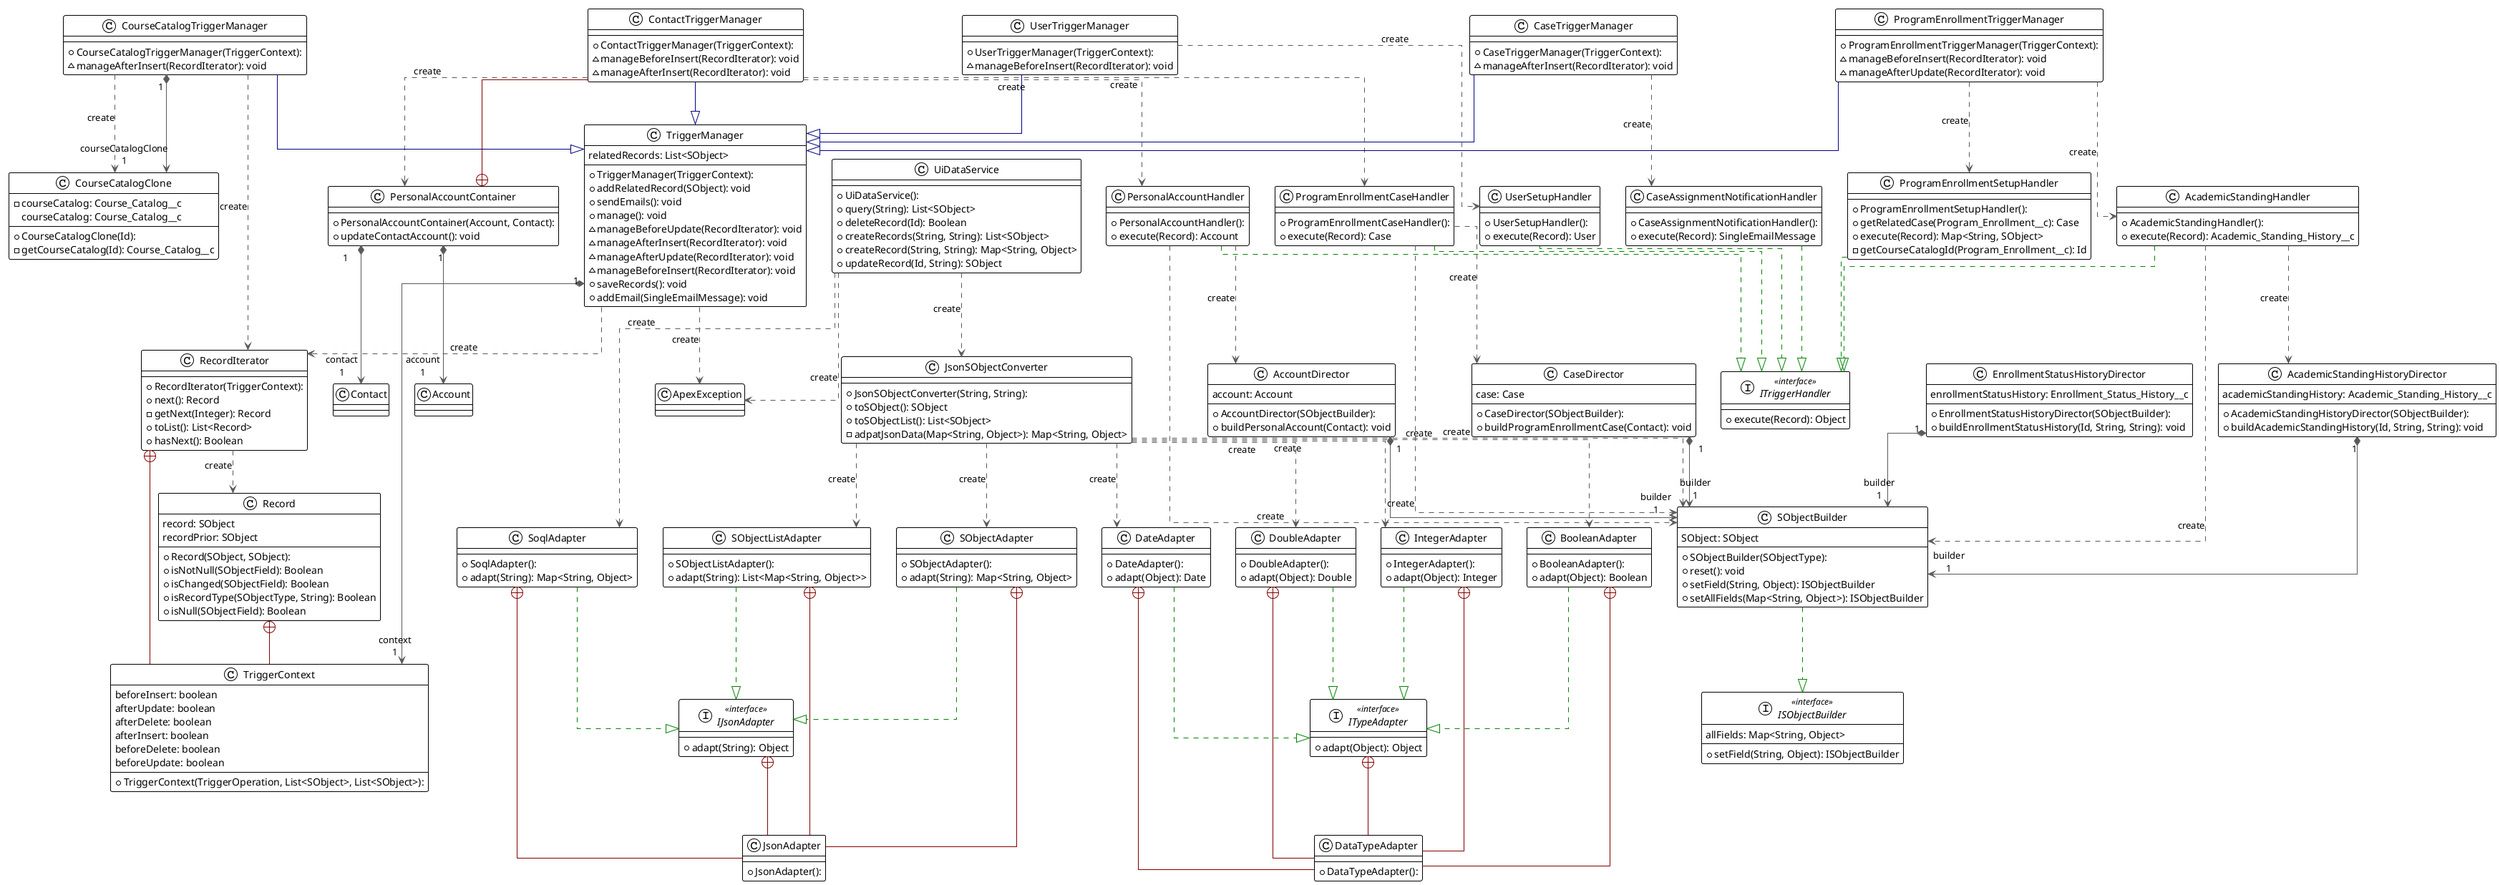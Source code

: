 @startuml apex-class-diagram
!theme plain
top to bottom direction
skinparam linetype ortho

class AcademicStandingHandler {
  + AcademicStandingHandler(): 
  + execute(Record): Academic_Standing_History__c
}

class AcademicStandingHistoryDirector {
  + AcademicStandingHistoryDirector(SObjectBuilder): 
  + buildAcademicStandingHistory(Id, String, String): void
   academicStandingHistory: Academic_Standing_History__c
}

class AccountDirector {
  + AccountDirector(SObjectBuilder): 
  + buildPersonalAccount(Contact): void
   account: Account
}

class BooleanAdapter {
  + BooleanAdapter(): 
  + adapt(Object): Boolean
}

class CaseAssignmentNotificationHandler {
  + CaseAssignmentNotificationHandler(): 
  + execute(Record): SingleEmailMessage
}

class CaseDirector {
  + CaseDirector(SObjectBuilder): 
  + buildProgramEnrollmentCase(Contact): void
   case: Case
}

class CaseTriggerManager {
  + CaseTriggerManager(TriggerContext): 
  ~ manageAfterInsert(RecordIterator): void
}

class ContactTriggerManager {
  + ContactTriggerManager(TriggerContext): 
  ~ manageBeforeInsert(RecordIterator): void
  ~ manageAfterInsert(RecordIterator): void
}

class CourseCatalogClone {
  + CourseCatalogClone(Id): 
  - courseCatalog: Course_Catalog__c
  - getCourseCatalog(Id): Course_Catalog__c
   courseCatalog: Course_Catalog__c
}

class CourseCatalogTriggerManager {
  + CourseCatalogTriggerManager(TriggerContext): 
  ~ manageAfterInsert(RecordIterator): void
}

class DataTypeAdapter {
  + DataTypeAdapter(): 
}

class DateAdapter {
  + DateAdapter(): 
  + adapt(Object): Date
}

class DoubleAdapter {
  + DoubleAdapter(): 
  + adapt(Object): Double
}

class EnrollmentStatusHistoryDirector {
  + EnrollmentStatusHistoryDirector(SObjectBuilder): 
  + buildEnrollmentStatusHistory(Id, String, String): void
   enrollmentStatusHistory: Enrollment_Status_History__c
}

interface IJsonAdapter << interface >> {
  + adapt(String): Object
}

interface ISObjectBuilder << interface >> {
  + setField(String, Object): ISObjectBuilder
   allFields: Map<String, Object>
}

interface ITriggerHandler << interface >> {
  + execute(Record): Object
}

interface ITypeAdapter << interface >> {
  + adapt(Object): Object
}

class IntegerAdapter {
  + IntegerAdapter(): 
  + adapt(Object): Integer
}

class JsonAdapter {
  + JsonAdapter(): 
}

class JsonSObjectConverter {
  + JsonSObjectConverter(String, String): 
  + toSObject(): SObject
  + toSObjectList(): List<SObject>
  - adpatJsonData(Map<String, Object>): Map<String, Object>
}

class PersonalAccountContainer {
  + PersonalAccountContainer(Account, Contact): 
  + updateContactAccount(): void
}

class PersonalAccountHandler {
  + PersonalAccountHandler(): 
  + execute(Record): Account
}

class ProgramEnrollmentCaseHandler {
  + ProgramEnrollmentCaseHandler(): 
  + execute(Record): Case
}

class ProgramEnrollmentSetupHandler {
  + ProgramEnrollmentSetupHandler(): 
  + getRelatedCase(Program_Enrollment__c): Case
  + execute(Record): Map<String, SObject>
  - getCourseCatalogId(Program_Enrollment__c): Id
}

class ProgramEnrollmentTriggerManager {
  + ProgramEnrollmentTriggerManager(TriggerContext): 
  ~ manageBeforeInsert(RecordIterator): void
  ~ manageAfterUpdate(RecordIterator): void
}

class Record {
  + Record(SObject, SObject): 
  + isNotNull(SObjectField): Boolean
  + isChanged(SObjectField): Boolean
  + isRecordType(SObjectType, String): Boolean
  + isNull(SObjectField): Boolean
   record: SObject
   recordPrior: SObject
}

class RecordIterator {
  + RecordIterator(TriggerContext): 
  + next(): Record
  - getNext(Integer): Record
  + toList(): List<Record>
  + hasNext(): Boolean
}

class SObjectAdapter {
  + SObjectAdapter(): 
  + adapt(String): Map<String, Object>
}

class SObjectBuilder {
  + SObjectBuilder(SObjectType): 
  + reset(): void
  + setField(String, Object): ISObjectBuilder
  + setAllFields(Map<String, Object>): ISObjectBuilder
   SObject: SObject
}

class SObjectListAdapter {
  + SObjectListAdapter(): 
  + adapt(String): List<Map<String, Object>>
}

class SoqlAdapter {
  + SoqlAdapter(): 
  + adapt(String): Map<String, Object>
}

class TriggerContext {
  + TriggerContext(TriggerOperation, List<SObject>, List<SObject>): 
   beforeInsert: boolean
   afterUpdate: boolean
   afterDelete: boolean
   afterInsert: boolean
   beforeDelete: boolean
   beforeUpdate: boolean
}

class TriggerManager {
  + TriggerManager(TriggerContext): 
  + addRelatedRecord(SObject): void
  + sendEmails(): void
  + manage(): void
  ~ manageBeforeUpdate(RecordIterator): void
  ~ manageAfterInsert(RecordIterator): void
  ~ manageAfterUpdate(RecordIterator): void
  ~ manageBeforeInsert(RecordIterator): void
  + saveRecords(): void
  + addEmail(SingleEmailMessage): void
   relatedRecords: List<SObject>
}

class UiDataService {
  + UiDataService(): 
  + query(String): List<SObject>
  + deleteRecord(Id): Boolean
  + createRecords(String, String): List<SObject>
  + createRecord(String, String): Map<String, Object>
  + updateRecord(Id, String): SObject
}

class UserSetupHandler {
  + UserSetupHandler(): 
  + execute(Record): User
}

class UserTriggerManager {
  + UserTriggerManager(TriggerContext): 
  ~ manageBeforeInsert(RecordIterator): void
}

AcademicStandingHandler              -[#595959,dashed]->  AcademicStandingHistoryDirector     : "«create»"
AcademicStandingHandler              -[#008200,dashed]-^  ITriggerHandler                     
AcademicStandingHandler              -[#595959,dashed]->  SObjectBuilder                      : "«create»"
AcademicStandingHistoryDirector     "1" *-[#595959,plain]-> "builder\n1" SObjectBuilder                      
AccountDirector                     "1" *-[#595959,plain]-> "builder\n1" SObjectBuilder                      
BooleanAdapter                       +-[#820000,plain]-  DataTypeAdapter                     
BooleanAdapter                       -[#008200,dashed]-^  ITypeAdapter                        
CaseAssignmentNotificationHandler    -[#008200,dashed]-^  ITriggerHandler                     
CaseDirector                        "1" *-[#595959,plain]-> "builder\n1" SObjectBuilder                      
CaseTriggerManager                   -[#595959,dashed]->  CaseAssignmentNotificationHandler   : "«create»"
CaseTriggerManager                   -[#000082,plain]-^  TriggerManager                      
ContactTriggerManager                -[#595959,dashed]->  PersonalAccountContainer            : "«create»"
ContactTriggerManager                -[#595959,dashed]->  PersonalAccountHandler              : "«create»"
ContactTriggerManager                -[#595959,dashed]->  ProgramEnrollmentCaseHandler        : "«create»"
ContactTriggerManager                -[#000082,plain]-^  TriggerManager
CourseCatalogTriggerManager          -[#595959,dashed]->  CourseCatalogClone                  : "«create»"
CourseCatalogTriggerManager         "1" *-[#595959,plain]-> "courseCatalogClone\n1" CourseCatalogClone                  
CourseCatalogTriggerManager          -[#595959,dashed]->  RecordIterator                      : "«create»"
CourseCatalogTriggerManager          -[#000082,plain]-^  TriggerManager                      
DateAdapter                          +-[#820000,plain]-  DataTypeAdapter                     
DateAdapter                          -[#008200,dashed]-^  ITypeAdapter                        
DoubleAdapter                        +-[#820000,plain]-  DataTypeAdapter                     
DoubleAdapter                        -[#008200,dashed]-^  ITypeAdapter                        
EnrollmentStatusHistoryDirector     "1" *-[#595959,plain]-> "builder\n1" SObjectBuilder                      
IJsonAdapter                         +-[#820000,plain]-  JsonAdapter                         
ITypeAdapter                         +-[#820000,plain]-  DataTypeAdapter                     
IntegerAdapter                       +-[#820000,plain]-  DataTypeAdapter                     
IntegerAdapter                       -[#008200,dashed]-^  ITypeAdapter                        
JsonSObjectConverter                 -[#595959,dashed]->  BooleanAdapter                      : "«create»"
JsonSObjectConverter                 -[#595959,dashed]->  DateAdapter                         : "«create»"
JsonSObjectConverter                 -[#595959,dashed]->  DoubleAdapter                       : "«create»"
JsonSObjectConverter                 -[#595959,dashed]->  IntegerAdapter                      : "«create»"
JsonSObjectConverter                 -[#595959,dashed]->  SObjectAdapter                      : "«create»"
JsonSObjectConverter                 -[#595959,dashed]->  SObjectBuilder                      : "«create»"
JsonSObjectConverter                 -[#595959,dashed]->  SObjectListAdapter                  : "«create»"
PersonalAccountContainer            "1" *-[#595959,plain]-> "account\n1" Account                             
PersonalAccountContainer            "1" *-[#595959,plain]-> "contact\n1" Contact                             
PersonalAccountContainer             +-[#820000,plain]-  ContactTriggerManager               
PersonalAccountHandler               -[#595959,dashed]->  AccountDirector                     : "«create»"
PersonalAccountHandler               -[#008200,dashed]-^  ITriggerHandler                     
PersonalAccountHandler               -[#595959,dashed]->  SObjectBuilder                      : "«create»"
ProgramEnrollmentCaseHandler         -[#595959,dashed]->  CaseDirector                        : "«create»"
ProgramEnrollmentCaseHandler         -[#008200,dashed]-^  ITriggerHandler                     
ProgramEnrollmentCaseHandler         -[#595959,dashed]->  SObjectBuilder                      : "«create»"
ProgramEnrollmentSetupHandler        -[#008200,dashed]-^  ITriggerHandler                     
ProgramEnrollmentTriggerManager      -[#595959,dashed]->  AcademicStandingHandler             : "«create»"
ProgramEnrollmentTriggerManager      -[#595959,dashed]->  ProgramEnrollmentSetupHandler       : "«create»"
ProgramEnrollmentTriggerManager      -[#000082,plain]-^  TriggerManager                      
Record                               +-[#820000,plain]-  TriggerContext                      
RecordIterator                       -[#595959,dashed]->  Record                              : "«create»"
RecordIterator                       +-[#820000,plain]-  TriggerContext                      
SObjectAdapter                       -[#008200,dashed]-^  IJsonAdapter                        
SObjectAdapter                       +-[#820000,plain]-  JsonAdapter                         
SObjectBuilder                       -[#008200,dashed]-^  ISObjectBuilder                     
SObjectListAdapter                   -[#008200,dashed]-^  IJsonAdapter                        
SObjectListAdapter                   +-[#820000,plain]-  JsonAdapter                         
SoqlAdapter                          -[#008200,dashed]-^  IJsonAdapter                        
SoqlAdapter                          +-[#820000,plain]-  JsonAdapter                         
TriggerManager                       -[#595959,dashed]->  ApexException                       : "«create»"
TriggerManager                       -[#595959,dashed]->  RecordIterator                      : "«create»"
TriggerManager                      "1" *-[#595959,plain]-> "context\n1" TriggerContext                      
UiDataService                        -[#595959,dashed]->  ApexException                       : "«create»"
UiDataService                        -[#595959,dashed]->  JsonSObjectConverter                : "«create»"
UiDataService                        -[#595959,dashed]->  SoqlAdapter                         : "«create»"
UserSetupHandler                     -[#008200,dashed]-^  ITriggerHandler                     
UserTriggerManager                   -[#000082,plain]-^  TriggerManager                      
UserTriggerManager                   -[#595959,dashed]->  UserSetupHandler                    : "«create»"
@enduml